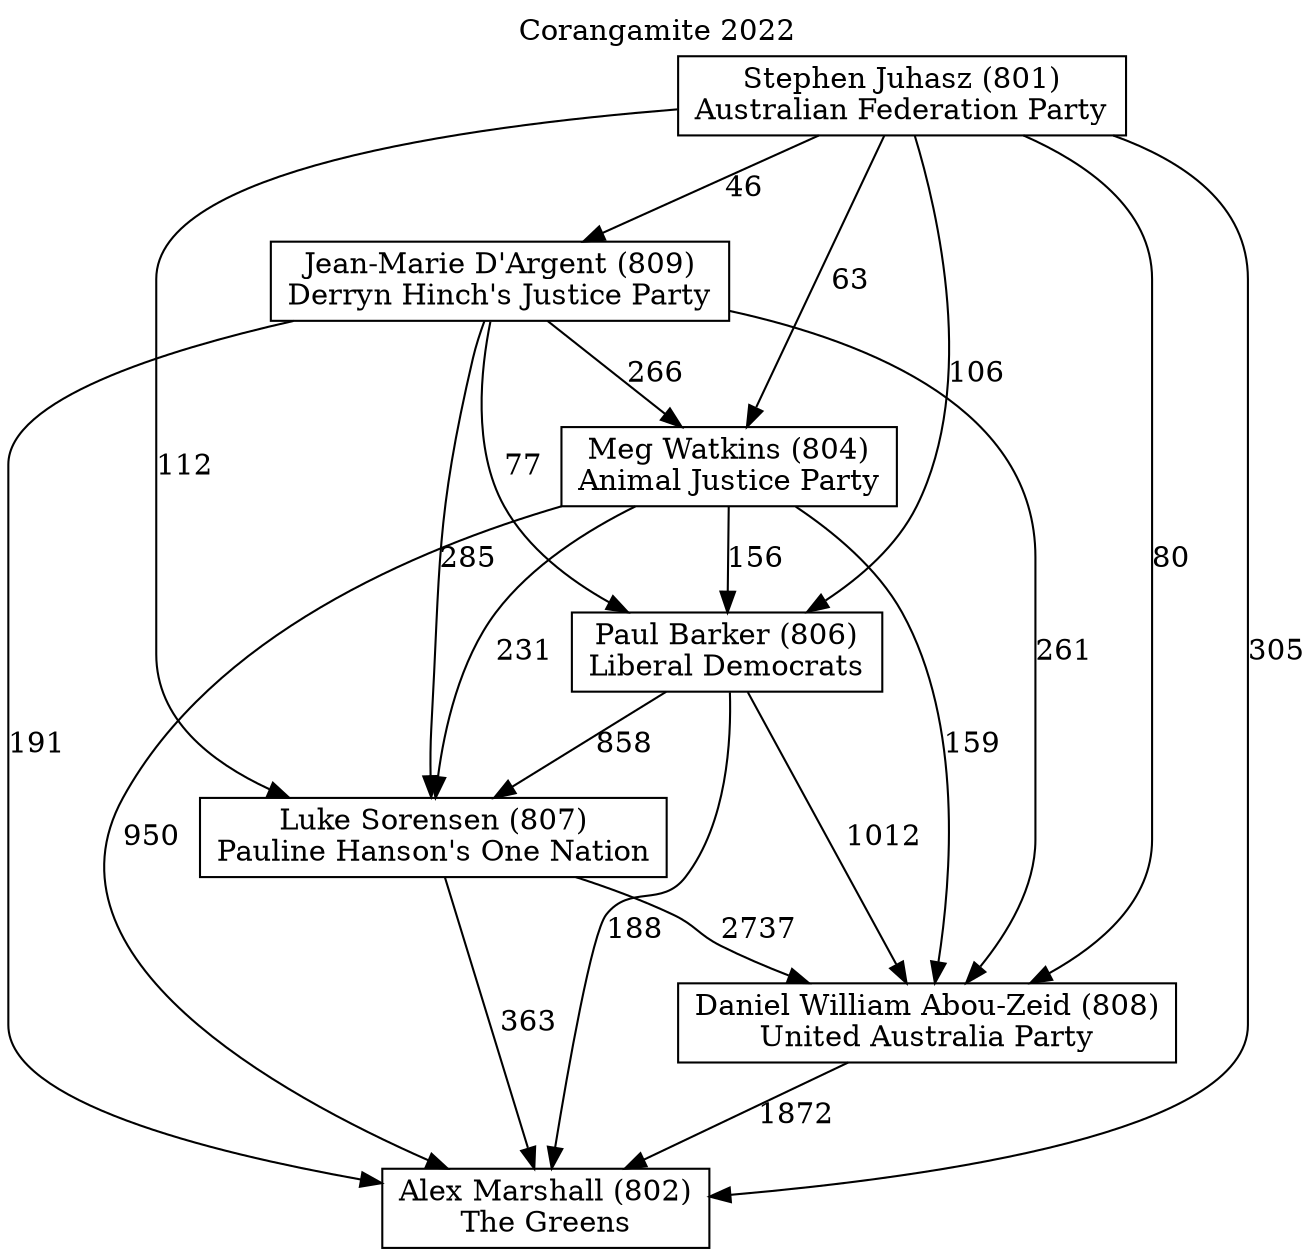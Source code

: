 // House preference flow
digraph "Alex Marshall (802)_Corangamite_2022" {
	graph [label="Corangamite 2022" labelloc=t mclimit=10]
	node [shape=box]
	"Stephen Juhasz (801)" [label="Stephen Juhasz (801)
Australian Federation Party"]
	"Meg Watkins (804)" [label="Meg Watkins (804)
Animal Justice Party"]
	"Luke Sorensen (807)" [label="Luke Sorensen (807)
Pauline Hanson's One Nation"]
	"Daniel William Abou-Zeid (808)" [label="Daniel William Abou-Zeid (808)
United Australia Party"]
	"Alex Marshall (802)" [label="Alex Marshall (802)
The Greens"]
	"Jean-Marie D'Argent (809)" [label="Jean-Marie D'Argent (809)
Derryn Hinch's Justice Party"]
	"Paul Barker (806)" [label="Paul Barker (806)
Liberal Democrats"]
	"Paul Barker (806)" -> "Alex Marshall (802)" [label=188]
	"Stephen Juhasz (801)" -> "Paul Barker (806)" [label=106]
	"Jean-Marie D'Argent (809)" -> "Paul Barker (806)" [label=77]
	"Meg Watkins (804)" -> "Paul Barker (806)" [label=156]
	"Stephen Juhasz (801)" -> "Jean-Marie D'Argent (809)" [label=46]
	"Stephen Juhasz (801)" -> "Alex Marshall (802)" [label=305]
	"Jean-Marie D'Argent (809)" -> "Alex Marshall (802)" [label=191]
	"Stephen Juhasz (801)" -> "Meg Watkins (804)" [label=63]
	"Stephen Juhasz (801)" -> "Daniel William Abou-Zeid (808)" [label=80]
	"Meg Watkins (804)" -> "Alex Marshall (802)" [label=950]
	"Luke Sorensen (807)" -> "Daniel William Abou-Zeid (808)" [label=2737]
	"Stephen Juhasz (801)" -> "Luke Sorensen (807)" [label=112]
	"Paul Barker (806)" -> "Luke Sorensen (807)" [label=858]
	"Paul Barker (806)" -> "Daniel William Abou-Zeid (808)" [label=1012]
	"Luke Sorensen (807)" -> "Alex Marshall (802)" [label=363]
	"Meg Watkins (804)" -> "Daniel William Abou-Zeid (808)" [label=159]
	"Jean-Marie D'Argent (809)" -> "Meg Watkins (804)" [label=266]
	"Jean-Marie D'Argent (809)" -> "Luke Sorensen (807)" [label=285]
	"Meg Watkins (804)" -> "Luke Sorensen (807)" [label=231]
	"Daniel William Abou-Zeid (808)" -> "Alex Marshall (802)" [label=1872]
	"Jean-Marie D'Argent (809)" -> "Daniel William Abou-Zeid (808)" [label=261]
}
